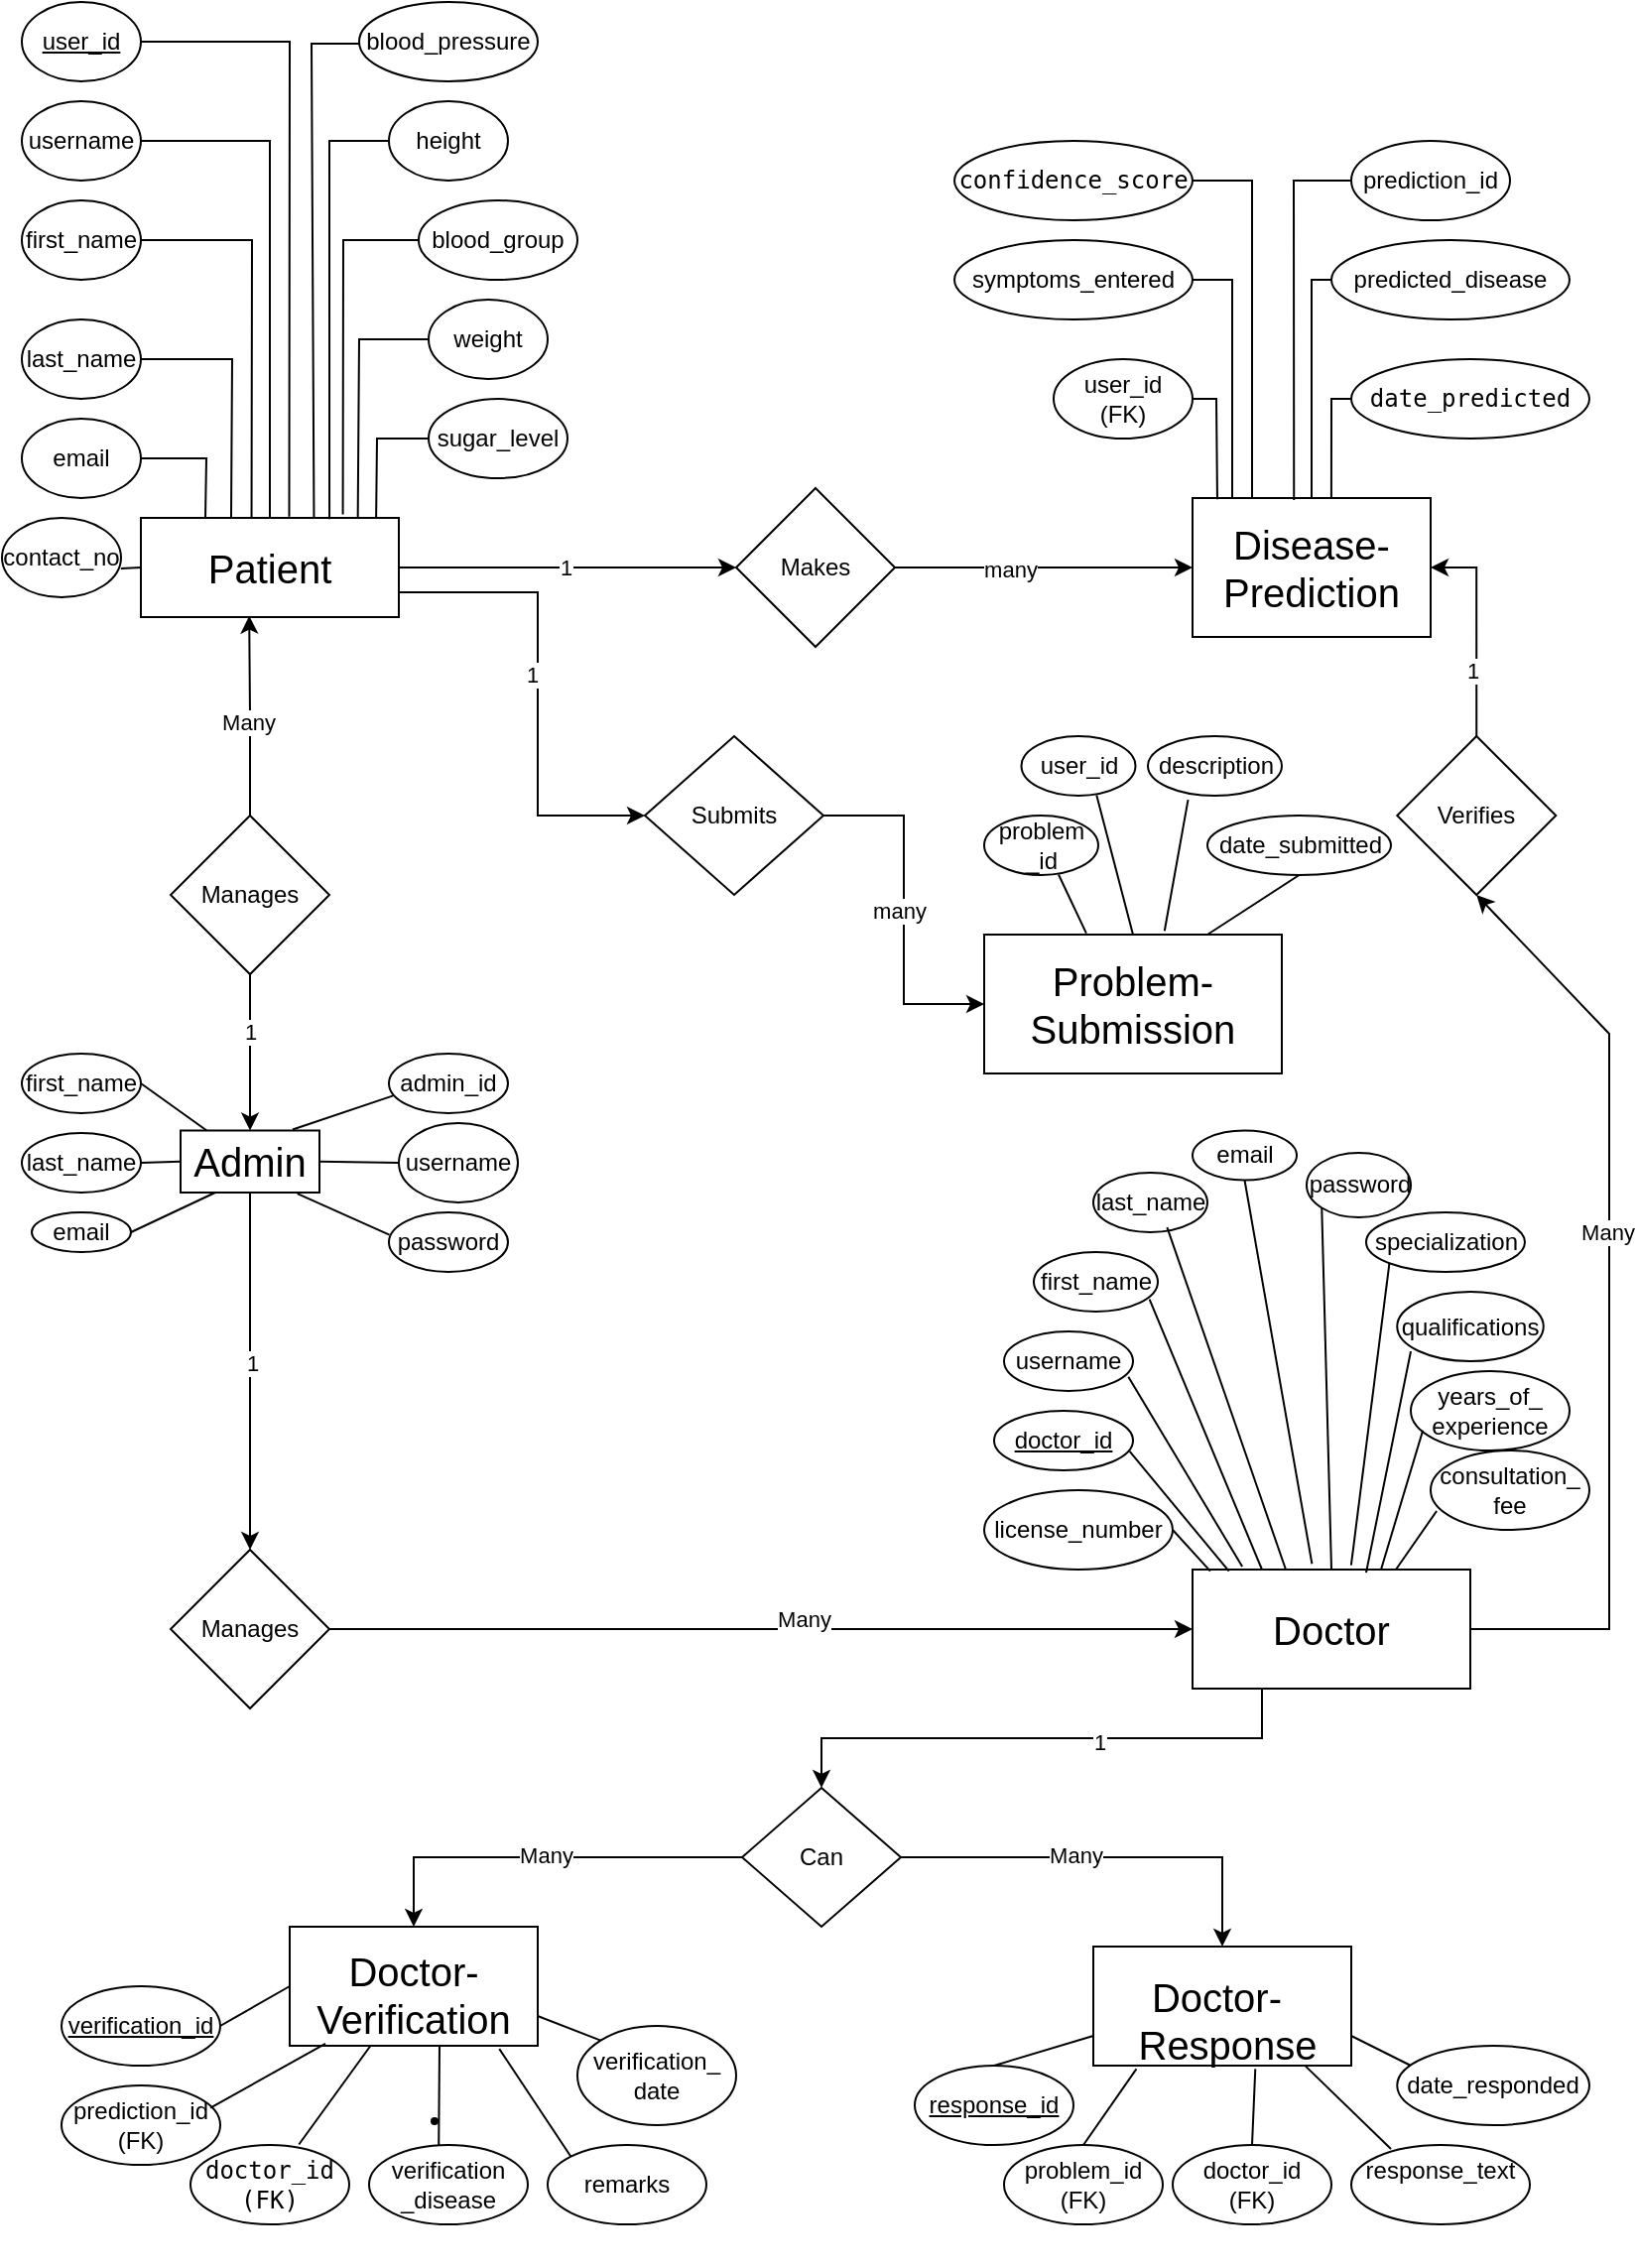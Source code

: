 <mxfile version="27.1.6">
  <diagram name="Page-1" id="KnFEch-_96RbZML_lRZi">
    <mxGraphModel dx="153" dy="166" grid="1" gridSize="10" guides="1" tooltips="1" connect="1" arrows="1" fold="1" page="1" pageScale="1" pageWidth="827" pageHeight="1169" math="0" shadow="0">
      <root>
        <mxCell id="0" />
        <mxCell id="1" parent="0" />
        <mxCell id="1CSNp4d1L6vSpC6WG4sQ-9" value="&lt;font style=&quot;font-size: 20px;&quot;&gt;Doctor&lt;/font&gt;" style="rounded=0;whiteSpace=wrap;html=1;" vertex="1" parent="1">
          <mxGeometry x="600" y="810" width="140" height="60" as="geometry" />
        </mxCell>
        <mxCell id="1CSNp4d1L6vSpC6WG4sQ-18" value="&lt;font style=&quot;font-size: 20px;&quot;&gt;Disease-Prediction&lt;br&gt;&lt;/font&gt;" style="rounded=0;whiteSpace=wrap;html=1;" vertex="1" parent="1">
          <mxGeometry x="600" y="270" width="120" height="70" as="geometry" />
        </mxCell>
        <mxCell id="1CSNp4d1L6vSpC6WG4sQ-23" value="&lt;font style=&quot;font-size: 20px;&quot;&gt;&lt;br&gt;Doctor-&lt;/font&gt;&lt;div&gt;&lt;font style=&quot;font-size: 20px;&quot;&gt;Verification&lt;br&gt;&lt;/font&gt;&lt;br&gt;&lt;/div&gt;" style="rounded=0;whiteSpace=wrap;html=1;" vertex="1" parent="1">
          <mxGeometry x="145" y="990" width="125" height="60" as="geometry" />
        </mxCell>
        <mxCell id="1CSNp4d1L6vSpC6WG4sQ-182" style="edgeStyle=orthogonalEdgeStyle;rounded=0;orthogonalLoop=1;jettySize=auto;html=1;entryX=0.5;entryY=0;entryDx=0;entryDy=0;" edge="1" parent="1" source="1CSNp4d1L6vSpC6WG4sQ-24" target="1CSNp4d1L6vSpC6WG4sQ-89">
          <mxGeometry relative="1" as="geometry" />
        </mxCell>
        <mxCell id="1CSNp4d1L6vSpC6WG4sQ-184" value="1" style="edgeLabel;html=1;align=center;verticalAlign=middle;resizable=0;points=[];" vertex="1" connectable="0" parent="1CSNp4d1L6vSpC6WG4sQ-182">
          <mxGeometry x="-0.051" y="1" relative="1" as="geometry">
            <mxPoint as="offset" />
          </mxGeometry>
        </mxCell>
        <mxCell id="1CSNp4d1L6vSpC6WG4sQ-24" value="&lt;font style=&quot;font-size: 20px;&quot;&gt;Admin&lt;/font&gt;" style="rounded=0;whiteSpace=wrap;html=1;" vertex="1" parent="1">
          <mxGeometry x="90" y="588.75" width="70" height="31.25" as="geometry" />
        </mxCell>
        <mxCell id="1CSNp4d1L6vSpC6WG4sQ-25" value="&lt;span data-end=&quot;1218&quot; data-start=&quot;1197&quot;&gt;&lt;font style=&quot;font-size: 20px;&quot;&gt;Problem-Submission&lt;/font&gt;&lt;/span&gt;" style="rounded=0;whiteSpace=wrap;html=1;" vertex="1" parent="1">
          <mxGeometry x="495" y="490" width="150" height="70" as="geometry" />
        </mxCell>
        <mxCell id="1CSNp4d1L6vSpC6WG4sQ-26" value="&lt;br&gt;&lt;font style=&quot;font-size: 20px;&quot;&gt;Doctor-&amp;nbsp; &amp;nbsp;Response&lt;br&gt;&lt;/font&gt;" style="rounded=0;whiteSpace=wrap;html=1;" vertex="1" parent="1">
          <mxGeometry x="550" y="1000" width="130" height="60" as="geometry" />
        </mxCell>
        <mxCell id="1CSNp4d1L6vSpC6WG4sQ-67" style="edgeStyle=orthogonalEdgeStyle;rounded=0;orthogonalLoop=1;jettySize=auto;html=1;exitX=1;exitY=0.75;exitDx=0;exitDy=0;entryX=0;entryY=0.5;entryDx=0;entryDy=0;" edge="1" parent="1" source="1CSNp4d1L6vSpC6WG4sQ-27" target="1CSNp4d1L6vSpC6WG4sQ-65">
          <mxGeometry relative="1" as="geometry">
            <Array as="points">
              <mxPoint x="270" y="318" />
              <mxPoint x="270" y="430" />
            </Array>
          </mxGeometry>
        </mxCell>
        <mxCell id="1CSNp4d1L6vSpC6WG4sQ-68" value="1" style="edgeLabel;html=1;align=center;verticalAlign=middle;resizable=0;points=[];" vertex="1" connectable="0" parent="1CSNp4d1L6vSpC6WG4sQ-67">
          <mxGeometry x="-0.048" y="-3" relative="1" as="geometry">
            <mxPoint y="-1" as="offset" />
          </mxGeometry>
        </mxCell>
        <mxCell id="1CSNp4d1L6vSpC6WG4sQ-27" value="&lt;font style=&quot;font-size: 20px;&quot;&gt;Patient&lt;/font&gt;" style="rounded=0;whiteSpace=wrap;html=1;" vertex="1" parent="1">
          <mxGeometry x="70" y="280" width="130" height="50" as="geometry" />
        </mxCell>
        <mxCell id="1CSNp4d1L6vSpC6WG4sQ-28" value="&lt;u&gt;user_id&lt;/u&gt;" style="ellipse;whiteSpace=wrap;html=1;" vertex="1" parent="1">
          <mxGeometry x="10" y="20" width="60" height="40" as="geometry" />
        </mxCell>
        <mxCell id="1CSNp4d1L6vSpC6WG4sQ-29" value="username" style="ellipse;whiteSpace=wrap;html=1;" vertex="1" parent="1">
          <mxGeometry x="10" y="70" width="60" height="40" as="geometry" />
        </mxCell>
        <mxCell id="1CSNp4d1L6vSpC6WG4sQ-31" value="first_name" style="ellipse;whiteSpace=wrap;html=1;" vertex="1" parent="1">
          <mxGeometry x="10" y="120" width="60" height="40" as="geometry" />
        </mxCell>
        <mxCell id="1CSNp4d1L6vSpC6WG4sQ-32" value="last_name" style="ellipse;whiteSpace=wrap;html=1;" vertex="1" parent="1">
          <mxGeometry x="10" y="180" width="60" height="40" as="geometry" />
        </mxCell>
        <mxCell id="1CSNp4d1L6vSpC6WG4sQ-33" value="email" style="ellipse;whiteSpace=wrap;html=1;" vertex="1" parent="1">
          <mxGeometry x="10" y="230" width="60" height="40" as="geometry" />
        </mxCell>
        <mxCell id="1CSNp4d1L6vSpC6WG4sQ-34" value="weight" style="ellipse;whiteSpace=wrap;html=1;" vertex="1" parent="1">
          <mxGeometry x="215" y="170" width="60" height="40" as="geometry" />
        </mxCell>
        <mxCell id="1CSNp4d1L6vSpC6WG4sQ-35" value="contact_no" style="ellipse;whiteSpace=wrap;html=1;" vertex="1" parent="1">
          <mxGeometry y="280" width="60" height="40" as="geometry" />
        </mxCell>
        <mxCell id="1CSNp4d1L6vSpC6WG4sQ-36" value="height" style="ellipse;whiteSpace=wrap;html=1;" vertex="1" parent="1">
          <mxGeometry x="195" y="70" width="60" height="40" as="geometry" />
        </mxCell>
        <mxCell id="1CSNp4d1L6vSpC6WG4sQ-37" value="blood_group" style="ellipse;whiteSpace=wrap;html=1;" vertex="1" parent="1">
          <mxGeometry x="210" y="120" width="80" height="40" as="geometry" />
        </mxCell>
        <mxCell id="1CSNp4d1L6vSpC6WG4sQ-38" value="blood_pressure" style="ellipse;whiteSpace=wrap;html=1;" vertex="1" parent="1">
          <mxGeometry x="180" y="20" width="90" height="40" as="geometry" />
        </mxCell>
        <mxCell id="1CSNp4d1L6vSpC6WG4sQ-39" value="sugar_level" style="ellipse;whiteSpace=wrap;html=1;" vertex="1" parent="1">
          <mxGeometry x="215" y="220" width="70" height="40" as="geometry" />
        </mxCell>
        <mxCell id="1CSNp4d1L6vSpC6WG4sQ-42" value="" style="endArrow=none;html=1;rounded=0;entryX=0.25;entryY=0;entryDx=0;entryDy=0;exitX=1;exitY=0.5;exitDx=0;exitDy=0;" edge="1" parent="1" source="1CSNp4d1L6vSpC6WG4sQ-33" target="1CSNp4d1L6vSpC6WG4sQ-27">
          <mxGeometry width="50" height="50" relative="1" as="geometry">
            <mxPoint x="170" y="250" as="sourcePoint" />
            <mxPoint x="120" y="200" as="targetPoint" />
            <Array as="points">
              <mxPoint x="103" y="250" />
            </Array>
          </mxGeometry>
        </mxCell>
        <mxCell id="1CSNp4d1L6vSpC6WG4sQ-43" value="" style="endArrow=none;html=1;rounded=0;entryX=0.35;entryY=-0.003;entryDx=0;entryDy=0;entryPerimeter=0;exitX=1;exitY=0.5;exitDx=0;exitDy=0;" edge="1" parent="1" source="1CSNp4d1L6vSpC6WG4sQ-32" target="1CSNp4d1L6vSpC6WG4sQ-27">
          <mxGeometry width="50" height="50" relative="1" as="geometry">
            <mxPoint x="70" y="200" as="sourcePoint" />
            <mxPoint x="120" y="150" as="targetPoint" />
            <Array as="points">
              <mxPoint x="116" y="200" />
            </Array>
          </mxGeometry>
        </mxCell>
        <mxCell id="1CSNp4d1L6vSpC6WG4sQ-45" value="" style="endArrow=none;html=1;rounded=0;entryX=0.429;entryY=0.008;entryDx=0;entryDy=0;entryPerimeter=0;" edge="1" parent="1" target="1CSNp4d1L6vSpC6WG4sQ-27">
          <mxGeometry width="50" height="50" relative="1" as="geometry">
            <mxPoint x="70" y="140" as="sourcePoint" />
            <mxPoint x="126" y="280" as="targetPoint" />
            <Array as="points">
              <mxPoint x="126" y="140" />
            </Array>
          </mxGeometry>
        </mxCell>
        <mxCell id="1CSNp4d1L6vSpC6WG4sQ-46" value="" style="endArrow=none;html=1;rounded=0;entryX=0.5;entryY=0;entryDx=0;entryDy=0;" edge="1" parent="1" target="1CSNp4d1L6vSpC6WG4sQ-27">
          <mxGeometry width="50" height="50" relative="1" as="geometry">
            <mxPoint x="70" y="90" as="sourcePoint" />
            <mxPoint x="120" y="40" as="targetPoint" />
            <Array as="points">
              <mxPoint x="135" y="90" />
            </Array>
          </mxGeometry>
        </mxCell>
        <mxCell id="1CSNp4d1L6vSpC6WG4sQ-47" value="" style="endArrow=none;html=1;rounded=0;entryX=0.575;entryY=-0.013;entryDx=0;entryDy=0;entryPerimeter=0;exitX=1;exitY=0.5;exitDx=0;exitDy=0;" edge="1" parent="1" source="1CSNp4d1L6vSpC6WG4sQ-28" target="1CSNp4d1L6vSpC6WG4sQ-27">
          <mxGeometry width="50" height="50" relative="1" as="geometry">
            <mxPoint x="70" y="50" as="sourcePoint" />
            <mxPoint x="120" as="targetPoint" />
            <Array as="points">
              <mxPoint x="145" y="40" />
            </Array>
          </mxGeometry>
        </mxCell>
        <mxCell id="1CSNp4d1L6vSpC6WG4sQ-49" value="" style="endArrow=none;html=1;rounded=0;entryX=0;entryY=0.5;entryDx=0;entryDy=0;exitX=0.912;exitY=0.007;exitDx=0;exitDy=0;exitPerimeter=0;" edge="1" parent="1" source="1CSNp4d1L6vSpC6WG4sQ-27" target="1CSNp4d1L6vSpC6WG4sQ-39">
          <mxGeometry width="50" height="50" relative="1" as="geometry">
            <mxPoint x="190" y="270" as="sourcePoint" />
            <mxPoint x="210" y="230" as="targetPoint" />
            <Array as="points">
              <mxPoint x="189" y="240" />
            </Array>
          </mxGeometry>
        </mxCell>
        <mxCell id="1CSNp4d1L6vSpC6WG4sQ-50" value="" style="endArrow=none;html=1;rounded=0;entryX=0;entryY=0.5;entryDx=0;entryDy=0;exitX=0.841;exitY=0.003;exitDx=0;exitDy=0;exitPerimeter=0;" edge="1" parent="1" source="1CSNp4d1L6vSpC6WG4sQ-27" target="1CSNp4d1L6vSpC6WG4sQ-34">
          <mxGeometry width="50" height="50" relative="1" as="geometry">
            <mxPoint x="180" y="280" as="sourcePoint" />
            <mxPoint x="215" y="230" as="targetPoint" />
            <Array as="points">
              <mxPoint x="180" y="190" />
            </Array>
          </mxGeometry>
        </mxCell>
        <mxCell id="1CSNp4d1L6vSpC6WG4sQ-52" value="" style="endArrow=none;html=1;rounded=0;entryX=0;entryY=0.5;entryDx=0;entryDy=0;exitX=0.783;exitY=-0.035;exitDx=0;exitDy=0;exitPerimeter=0;" edge="1" parent="1" source="1CSNp4d1L6vSpC6WG4sQ-27" target="1CSNp4d1L6vSpC6WG4sQ-37">
          <mxGeometry width="50" height="50" relative="1" as="geometry">
            <mxPoint x="168" y="280" as="sourcePoint" />
            <mxPoint x="215" y="230" as="targetPoint" />
            <Array as="points">
              <mxPoint x="172" y="140" />
            </Array>
          </mxGeometry>
        </mxCell>
        <mxCell id="1CSNp4d1L6vSpC6WG4sQ-53" value="" style="endArrow=none;html=1;rounded=0;exitX=0.671;exitY=-0.003;exitDx=0;exitDy=0;exitPerimeter=0;" edge="1" parent="1" source="1CSNp4d1L6vSpC6WG4sQ-27">
          <mxGeometry width="50" height="50" relative="1" as="geometry">
            <mxPoint x="153.88" y="277.45" as="sourcePoint" />
            <mxPoint x="180" y="41" as="targetPoint" />
            <Array as="points">
              <mxPoint x="156" y="41" />
            </Array>
          </mxGeometry>
        </mxCell>
        <mxCell id="1CSNp4d1L6vSpC6WG4sQ-54" value="" style="endArrow=none;html=1;rounded=0;exitX=0.731;exitY=0.013;exitDx=0;exitDy=0;exitPerimeter=0;entryX=0;entryY=0.5;entryDx=0;entryDy=0;" edge="1" parent="1" source="1CSNp4d1L6vSpC6WG4sQ-27" target="1CSNp4d1L6vSpC6WG4sQ-36">
          <mxGeometry width="50" height="50" relative="1" as="geometry">
            <mxPoint x="160" y="280" as="sourcePoint" />
            <mxPoint x="190" y="90" as="targetPoint" />
            <Array as="points">
              <mxPoint x="165" y="90" />
            </Array>
          </mxGeometry>
        </mxCell>
        <mxCell id="1CSNp4d1L6vSpC6WG4sQ-56" value="" style="endArrow=none;html=1;rounded=0;entryX=0.999;entryY=0.638;entryDx=0;entryDy=0;entryPerimeter=0;exitX=0;exitY=0.5;exitDx=0;exitDy=0;" edge="1" parent="1" source="1CSNp4d1L6vSpC6WG4sQ-27" target="1CSNp4d1L6vSpC6WG4sQ-35">
          <mxGeometry width="50" height="50" relative="1" as="geometry">
            <mxPoint x="-0.711" y="355" as="sourcePoint" />
            <mxPoint x="-0.711" y="305" as="targetPoint" />
          </mxGeometry>
        </mxCell>
        <mxCell id="1CSNp4d1L6vSpC6WG4sQ-60" style="edgeStyle=orthogonalEdgeStyle;rounded=0;orthogonalLoop=1;jettySize=auto;html=1;entryX=0;entryY=0.5;entryDx=0;entryDy=0;" edge="1" parent="1" source="1CSNp4d1L6vSpC6WG4sQ-59" target="1CSNp4d1L6vSpC6WG4sQ-18">
          <mxGeometry relative="1" as="geometry" />
        </mxCell>
        <mxCell id="1CSNp4d1L6vSpC6WG4sQ-64" value="many" style="edgeLabel;html=1;align=center;verticalAlign=middle;resizable=0;points=[];" vertex="1" connectable="0" parent="1CSNp4d1L6vSpC6WG4sQ-60">
          <mxGeometry x="-0.231" y="-1" relative="1" as="geometry">
            <mxPoint as="offset" />
          </mxGeometry>
        </mxCell>
        <mxCell id="1CSNp4d1L6vSpC6WG4sQ-59" value="Makes" style="rhombus;whiteSpace=wrap;html=1;" vertex="1" parent="1">
          <mxGeometry x="370" y="265" width="80" height="80" as="geometry" />
        </mxCell>
        <mxCell id="1CSNp4d1L6vSpC6WG4sQ-62" value="" style="endArrow=classic;html=1;rounded=0;exitX=1;exitY=0.5;exitDx=0;exitDy=0;" edge="1" parent="1" source="1CSNp4d1L6vSpC6WG4sQ-27" target="1CSNp4d1L6vSpC6WG4sQ-59">
          <mxGeometry width="50" height="50" relative="1" as="geometry">
            <mxPoint x="380" y="420" as="sourcePoint" />
            <mxPoint x="430" y="370" as="targetPoint" />
          </mxGeometry>
        </mxCell>
        <mxCell id="1CSNp4d1L6vSpC6WG4sQ-63" value="1" style="edgeLabel;html=1;align=center;verticalAlign=middle;resizable=0;points=[];" vertex="1" connectable="0" parent="1CSNp4d1L6vSpC6WG4sQ-62">
          <mxGeometry x="-0.016" relative="1" as="geometry">
            <mxPoint as="offset" />
          </mxGeometry>
        </mxCell>
        <mxCell id="1CSNp4d1L6vSpC6WG4sQ-66" style="edgeStyle=orthogonalEdgeStyle;rounded=0;orthogonalLoop=1;jettySize=auto;html=1;exitX=1;exitY=0.5;exitDx=0;exitDy=0;entryX=0;entryY=0.5;entryDx=0;entryDy=0;" edge="1" parent="1" source="1CSNp4d1L6vSpC6WG4sQ-65" target="1CSNp4d1L6vSpC6WG4sQ-25">
          <mxGeometry relative="1" as="geometry" />
        </mxCell>
        <mxCell id="1CSNp4d1L6vSpC6WG4sQ-69" value="many" style="edgeLabel;html=1;align=center;verticalAlign=middle;resizable=0;points=[];" vertex="1" connectable="0" parent="1CSNp4d1L6vSpC6WG4sQ-66">
          <mxGeometry x="0.0" y="-3" relative="1" as="geometry">
            <mxPoint as="offset" />
          </mxGeometry>
        </mxCell>
        <mxCell id="1CSNp4d1L6vSpC6WG4sQ-65" value="Submits" style="rhombus;whiteSpace=wrap;html=1;" vertex="1" parent="1">
          <mxGeometry x="324" y="390" width="90" height="80" as="geometry" />
        </mxCell>
        <mxCell id="1CSNp4d1L6vSpC6WG4sQ-70" value="prediction_id" style="ellipse;whiteSpace=wrap;html=1;" vertex="1" parent="1">
          <mxGeometry x="680" y="90" width="80" height="40" as="geometry" />
        </mxCell>
        <mxCell id="1CSNp4d1L6vSpC6WG4sQ-72" value="user_id&lt;div&gt;(FK)&lt;/div&gt;" style="ellipse;whiteSpace=wrap;html=1;" vertex="1" parent="1">
          <mxGeometry x="530" y="200" width="70" height="40" as="geometry" />
        </mxCell>
        <mxCell id="1CSNp4d1L6vSpC6WG4sQ-73" value="symptoms_entered" style="ellipse;whiteSpace=wrap;html=1;" vertex="1" parent="1">
          <mxGeometry x="480" y="140" width="120" height="40" as="geometry" />
        </mxCell>
        <mxCell id="1CSNp4d1L6vSpC6WG4sQ-76" value="predicted_disease" style="ellipse;whiteSpace=wrap;html=1;" vertex="1" parent="1">
          <mxGeometry x="670" y="140" width="120" height="40" as="geometry" />
        </mxCell>
        <mxCell id="1CSNp4d1L6vSpC6WG4sQ-77" value="&lt;code data-end=&quot;1129&quot; data-start=&quot;1111&quot;&gt;confidence_score&lt;/code&gt;" style="ellipse;whiteSpace=wrap;html=1;" vertex="1" parent="1">
          <mxGeometry x="480" y="90" width="120" height="40" as="geometry" />
        </mxCell>
        <mxCell id="1CSNp4d1L6vSpC6WG4sQ-79" value="&lt;code data-end=&quot;1129&quot; data-start=&quot;1111&quot;&gt;date_predicted&lt;/code&gt;" style="ellipse;whiteSpace=wrap;html=1;" vertex="1" parent="1">
          <mxGeometry x="680" y="200" width="120" height="40" as="geometry" />
        </mxCell>
        <mxCell id="1CSNp4d1L6vSpC6WG4sQ-81" value="" style="endArrow=none;html=1;rounded=0;entryX=0.104;entryY=0.009;entryDx=0;entryDy=0;entryPerimeter=0;exitX=1;exitY=0.5;exitDx=0;exitDy=0;" edge="1" parent="1" source="1CSNp4d1L6vSpC6WG4sQ-72" target="1CSNp4d1L6vSpC6WG4sQ-18">
          <mxGeometry width="50" height="50" relative="1" as="geometry">
            <mxPoint x="590" y="230" as="sourcePoint" />
            <mxPoint x="640" y="180" as="targetPoint" />
            <Array as="points">
              <mxPoint x="612" y="220" />
            </Array>
          </mxGeometry>
        </mxCell>
        <mxCell id="1CSNp4d1L6vSpC6WG4sQ-82" value="" style="endArrow=none;html=1;rounded=0;exitX=1;exitY=0.5;exitDx=0;exitDy=0;" edge="1" parent="1" source="1CSNp4d1L6vSpC6WG4sQ-73">
          <mxGeometry width="50" height="50" relative="1" as="geometry">
            <mxPoint x="630" y="220" as="sourcePoint" />
            <mxPoint x="620" y="270" as="targetPoint" />
            <Array as="points">
              <mxPoint x="620" y="160" />
            </Array>
          </mxGeometry>
        </mxCell>
        <mxCell id="1CSNp4d1L6vSpC6WG4sQ-83" value="" style="endArrow=none;html=1;rounded=0;exitX=1;exitY=0.5;exitDx=0;exitDy=0;entryX=0.25;entryY=0;entryDx=0;entryDy=0;" edge="1" parent="1" source="1CSNp4d1L6vSpC6WG4sQ-77" target="1CSNp4d1L6vSpC6WG4sQ-18">
          <mxGeometry width="50" height="50" relative="1" as="geometry">
            <mxPoint x="600" y="160" as="sourcePoint" />
            <mxPoint x="650" y="110" as="targetPoint" />
            <Array as="points">
              <mxPoint x="630" y="110" />
            </Array>
          </mxGeometry>
        </mxCell>
        <mxCell id="1CSNp4d1L6vSpC6WG4sQ-84" value="" style="endArrow=none;html=1;rounded=0;entryX=0;entryY=0.5;entryDx=0;entryDy=0;exitX=0.426;exitY=0.014;exitDx=0;exitDy=0;exitPerimeter=0;" edge="1" parent="1" source="1CSNp4d1L6vSpC6WG4sQ-18" target="1CSNp4d1L6vSpC6WG4sQ-70">
          <mxGeometry width="50" height="50" relative="1" as="geometry">
            <mxPoint x="630" y="170" as="sourcePoint" />
            <mxPoint x="680" y="120" as="targetPoint" />
            <Array as="points">
              <mxPoint x="651" y="110" />
            </Array>
          </mxGeometry>
        </mxCell>
        <mxCell id="1CSNp4d1L6vSpC6WG4sQ-85" value="" style="endArrow=none;html=1;rounded=0;entryX=0;entryY=0.5;entryDx=0;entryDy=0;exitX=0.5;exitY=0;exitDx=0;exitDy=0;" edge="1" parent="1" source="1CSNp4d1L6vSpC6WG4sQ-18" target="1CSNp4d1L6vSpC6WG4sQ-76">
          <mxGeometry width="50" height="50" relative="1" as="geometry">
            <mxPoint x="630" y="220" as="sourcePoint" />
            <mxPoint x="680" y="170" as="targetPoint" />
            <Array as="points">
              <mxPoint x="660" y="160" />
            </Array>
          </mxGeometry>
        </mxCell>
        <mxCell id="1CSNp4d1L6vSpC6WG4sQ-87" value="" style="endArrow=none;html=1;rounded=0;entryX=0;entryY=0.5;entryDx=0;entryDy=0;exitX=0.583;exitY=0;exitDx=0;exitDy=0;exitPerimeter=0;" edge="1" parent="1" source="1CSNp4d1L6vSpC6WG4sQ-18" target="1CSNp4d1L6vSpC6WG4sQ-79">
          <mxGeometry width="50" height="50" relative="1" as="geometry">
            <mxPoint x="620" y="280" as="sourcePoint" />
            <mxPoint x="670" y="230" as="targetPoint" />
            <Array as="points">
              <mxPoint x="670" y="220" />
            </Array>
          </mxGeometry>
        </mxCell>
        <mxCell id="1CSNp4d1L6vSpC6WG4sQ-185" style="edgeStyle=orthogonalEdgeStyle;rounded=0;orthogonalLoop=1;jettySize=auto;html=1;" edge="1" parent="1" source="1CSNp4d1L6vSpC6WG4sQ-88" target="1CSNp4d1L6vSpC6WG4sQ-24">
          <mxGeometry relative="1" as="geometry" />
        </mxCell>
        <mxCell id="1CSNp4d1L6vSpC6WG4sQ-186" value="1" style="edgeLabel;html=1;align=center;verticalAlign=middle;resizable=0;points=[];" vertex="1" connectable="0" parent="1CSNp4d1L6vSpC6WG4sQ-185">
          <mxGeometry x="-0.267" relative="1" as="geometry">
            <mxPoint as="offset" />
          </mxGeometry>
        </mxCell>
        <mxCell id="1CSNp4d1L6vSpC6WG4sQ-88" value="Manages" style="rhombus;whiteSpace=wrap;html=1;" vertex="1" parent="1">
          <mxGeometry x="85" y="430" width="80" height="80" as="geometry" />
        </mxCell>
        <mxCell id="1CSNp4d1L6vSpC6WG4sQ-180" style="edgeStyle=orthogonalEdgeStyle;rounded=0;orthogonalLoop=1;jettySize=auto;html=1;entryX=0;entryY=0.5;entryDx=0;entryDy=0;" edge="1" parent="1" source="1CSNp4d1L6vSpC6WG4sQ-89" target="1CSNp4d1L6vSpC6WG4sQ-9">
          <mxGeometry relative="1" as="geometry" />
        </mxCell>
        <mxCell id="1CSNp4d1L6vSpC6WG4sQ-181" value="Many" style="edgeLabel;html=1;align=center;verticalAlign=middle;resizable=0;points=[];" vertex="1" connectable="0" parent="1CSNp4d1L6vSpC6WG4sQ-180">
          <mxGeometry x="0.097" y="5" relative="1" as="geometry">
            <mxPoint as="offset" />
          </mxGeometry>
        </mxCell>
        <mxCell id="1CSNp4d1L6vSpC6WG4sQ-89" value="Manages" style="rhombus;whiteSpace=wrap;html=1;" vertex="1" parent="1">
          <mxGeometry x="85" y="800" width="80" height="80" as="geometry" />
        </mxCell>
        <mxCell id="1CSNp4d1L6vSpC6WG4sQ-103" value="&lt;u&gt;doctor_id&lt;/u&gt;" style="ellipse;whiteSpace=wrap;html=1;" vertex="1" parent="1">
          <mxGeometry x="500" y="730" width="70" height="30" as="geometry" />
        </mxCell>
        <mxCell id="1CSNp4d1L6vSpC6WG4sQ-104" value="username" style="ellipse;whiteSpace=wrap;html=1;" vertex="1" parent="1">
          <mxGeometry x="505" y="690" width="65" height="30" as="geometry" />
        </mxCell>
        <mxCell id="1CSNp4d1L6vSpC6WG4sQ-105" value="first_name" style="ellipse;whiteSpace=wrap;html=1;" vertex="1" parent="1">
          <mxGeometry x="520" y="650" width="62.5" height="30" as="geometry" />
        </mxCell>
        <mxCell id="1CSNp4d1L6vSpC6WG4sQ-106" value="last_name" style="ellipse;whiteSpace=wrap;html=1;" vertex="1" parent="1">
          <mxGeometry x="550" y="610" width="57.5" height="30" as="geometry" />
        </mxCell>
        <mxCell id="1CSNp4d1L6vSpC6WG4sQ-107" value="email" style="ellipse;whiteSpace=wrap;html=1;" vertex="1" parent="1">
          <mxGeometry x="600" y="588.75" width="52.5" height="25" as="geometry" />
        </mxCell>
        <mxCell id="1CSNp4d1L6vSpC6WG4sQ-110" value="password" style="ellipse;whiteSpace=wrap;html=1;" vertex="1" parent="1">
          <mxGeometry x="657.5" y="600" width="52.5" height="32.5" as="geometry" />
        </mxCell>
        <mxCell id="1CSNp4d1L6vSpC6WG4sQ-111" value="specialization" style="ellipse;whiteSpace=wrap;html=1;" vertex="1" parent="1">
          <mxGeometry x="687.5" y="630" width="80" height="30" as="geometry" />
        </mxCell>
        <mxCell id="1CSNp4d1L6vSpC6WG4sQ-112" value="qualifications&lt;span style=&quot;color: rgba(0, 0, 0, 0); font-family: monospace; font-size: 0px; text-align: start; text-wrap-mode: nowrap;&quot;&gt;%3CmxGraphModel%3E%3Croot%3E%3CmxCell%20id%3D%220%22%2F%3E%3CmxCell%20id%3D%221%22%20parent%3D%220%22%2F%3E%3CmxCell%20id%3D%222%22%20value%3D%22specialization%22%20style%3D%22ellipse%3BwhiteSpace%3Dwrap%3Bhtml%3D1%3B%22%20vertex%3D%221%22%20parent%3D%221%22%3E%3CmxGeometry%20x%3D%22510%22%20y%3D%22800%22%20width%3D%2280%22%20height%3D%2240%22%20as%3D%22geometry%22%2F%3E%3C%2FmxCell%3E%3C%2Froot%3E%3C%2FmxGraphModel%3E&lt;/span&gt;" style="ellipse;whiteSpace=wrap;html=1;" vertex="1" parent="1">
          <mxGeometry x="703.13" y="670" width="73.75" height="35" as="geometry" />
        </mxCell>
        <mxCell id="1CSNp4d1L6vSpC6WG4sQ-113" value="years_of_&lt;div&gt;experience&lt;/div&gt;" style="ellipse;whiteSpace=wrap;html=1;" vertex="1" parent="1">
          <mxGeometry x="710" y="710" width="80" height="40" as="geometry" />
        </mxCell>
        <mxCell id="1CSNp4d1L6vSpC6WG4sQ-114" value="consultation_&lt;div&gt;fee&lt;/div&gt;" style="ellipse;whiteSpace=wrap;html=1;" vertex="1" parent="1">
          <mxGeometry x="720" y="750" width="80" height="40" as="geometry" />
        </mxCell>
        <mxCell id="1CSNp4d1L6vSpC6WG4sQ-115" value="license_number" style="ellipse;whiteSpace=wrap;html=1;" vertex="1" parent="1">
          <mxGeometry x="495" y="770" width="95" height="40" as="geometry" />
        </mxCell>
        <mxCell id="1CSNp4d1L6vSpC6WG4sQ-122" value="" style="endArrow=none;html=1;rounded=0;entryX=0.064;entryY=0.014;entryDx=0;entryDy=0;entryPerimeter=0;exitX=1;exitY=0.5;exitDx=0;exitDy=0;" edge="1" parent="1" source="1CSNp4d1L6vSpC6WG4sQ-115" target="1CSNp4d1L6vSpC6WG4sQ-9">
          <mxGeometry width="50" height="50" relative="1" as="geometry">
            <mxPoint x="590" y="790" as="sourcePoint" />
            <mxPoint x="640" y="740" as="targetPoint" />
          </mxGeometry>
        </mxCell>
        <mxCell id="1CSNp4d1L6vSpC6WG4sQ-123" value="" style="endArrow=none;html=1;rounded=0;exitX=0.976;exitY=0.683;exitDx=0;exitDy=0;exitPerimeter=0;entryX=0.131;entryY=0.014;entryDx=0;entryDy=0;entryPerimeter=0;" edge="1" parent="1" source="1CSNp4d1L6vSpC6WG4sQ-103" target="1CSNp4d1L6vSpC6WG4sQ-9">
          <mxGeometry width="50" height="50" relative="1" as="geometry">
            <mxPoint x="580" y="770" as="sourcePoint" />
            <mxPoint x="630" y="720" as="targetPoint" />
          </mxGeometry>
        </mxCell>
        <mxCell id="1CSNp4d1L6vSpC6WG4sQ-124" value="" style="endArrow=none;html=1;rounded=0;exitX=0.964;exitY=0.761;exitDx=0;exitDy=0;exitPerimeter=0;entryX=0.179;entryY=-0.025;entryDx=0;entryDy=0;entryPerimeter=0;" edge="1" parent="1" source="1CSNp4d1L6vSpC6WG4sQ-104" target="1CSNp4d1L6vSpC6WG4sQ-9">
          <mxGeometry width="50" height="50" relative="1" as="geometry">
            <mxPoint x="600" y="730" as="sourcePoint" />
            <mxPoint x="650" y="680" as="targetPoint" />
          </mxGeometry>
        </mxCell>
        <mxCell id="1CSNp4d1L6vSpC6WG4sQ-125" value="" style="endArrow=none;html=1;rounded=0;exitX=0.933;exitY=0.794;exitDx=0;exitDy=0;exitPerimeter=0;entryX=0.25;entryY=0;entryDx=0;entryDy=0;" edge="1" parent="1" source="1CSNp4d1L6vSpC6WG4sQ-105" target="1CSNp4d1L6vSpC6WG4sQ-9">
          <mxGeometry width="50" height="50" relative="1" as="geometry">
            <mxPoint x="570" y="700" as="sourcePoint" />
            <mxPoint x="620" y="650" as="targetPoint" />
          </mxGeometry>
        </mxCell>
        <mxCell id="1CSNp4d1L6vSpC6WG4sQ-126" value="" style="endArrow=none;html=1;rounded=0;entryX=0.647;entryY=0.92;entryDx=0;entryDy=0;entryPerimeter=0;" edge="1" parent="1" target="1CSNp4d1L6vSpC6WG4sQ-106">
          <mxGeometry width="50" height="50" relative="1" as="geometry">
            <mxPoint x="647" y="810" as="sourcePoint" />
            <mxPoint x="670" y="670" as="targetPoint" />
          </mxGeometry>
        </mxCell>
        <mxCell id="1CSNp4d1L6vSpC6WG4sQ-127" value="" style="endArrow=none;html=1;rounded=0;entryX=0.5;entryY=1;entryDx=0;entryDy=0;exitX=0.43;exitY=-0.048;exitDx=0;exitDy=0;exitPerimeter=0;" edge="1" parent="1" source="1CSNp4d1L6vSpC6WG4sQ-9" target="1CSNp4d1L6vSpC6WG4sQ-107">
          <mxGeometry width="50" height="50" relative="1" as="geometry">
            <mxPoint x="620" y="700" as="sourcePoint" />
            <mxPoint x="670" y="650" as="targetPoint" />
          </mxGeometry>
        </mxCell>
        <mxCell id="1CSNp4d1L6vSpC6WG4sQ-128" value="" style="endArrow=none;html=1;rounded=0;entryX=0;entryY=1;entryDx=0;entryDy=0;" edge="1" parent="1" target="1CSNp4d1L6vSpC6WG4sQ-110">
          <mxGeometry width="50" height="50" relative="1" as="geometry">
            <mxPoint x="670" y="810" as="sourcePoint" />
            <mxPoint x="713.513" y="681.883" as="targetPoint" />
          </mxGeometry>
        </mxCell>
        <mxCell id="1CSNp4d1L6vSpC6WG4sQ-129" value="" style="endArrow=none;html=1;rounded=0;entryX=0;entryY=1;entryDx=0;entryDy=0;exitX=0.571;exitY=-0.037;exitDx=0;exitDy=0;exitPerimeter=0;" edge="1" parent="1" source="1CSNp4d1L6vSpC6WG4sQ-9" target="1CSNp4d1L6vSpC6WG4sQ-111">
          <mxGeometry width="50" height="50" relative="1" as="geometry">
            <mxPoint x="660" y="720" as="sourcePoint" />
            <mxPoint x="710" y="670" as="targetPoint" />
          </mxGeometry>
        </mxCell>
        <mxCell id="1CSNp4d1L6vSpC6WG4sQ-130" value="" style="endArrow=none;html=1;rounded=0;exitX=0.625;exitY=0.026;exitDx=0;exitDy=0;exitPerimeter=0;" edge="1" parent="1" source="1CSNp4d1L6vSpC6WG4sQ-9">
          <mxGeometry width="50" height="50" relative="1" as="geometry">
            <mxPoint x="660" y="750" as="sourcePoint" />
            <mxPoint x="710" y="700" as="targetPoint" />
          </mxGeometry>
        </mxCell>
        <mxCell id="1CSNp4d1L6vSpC6WG4sQ-131" value="" style="endArrow=none;html=1;rounded=0;entryX=0.076;entryY=0.746;entryDx=0;entryDy=0;entryPerimeter=0;" edge="1" parent="1" target="1CSNp4d1L6vSpC6WG4sQ-113">
          <mxGeometry width="50" height="50" relative="1" as="geometry">
            <mxPoint x="695" y="810" as="sourcePoint" />
            <mxPoint x="745" y="760" as="targetPoint" />
          </mxGeometry>
        </mxCell>
        <mxCell id="1CSNp4d1L6vSpC6WG4sQ-132" value="" style="endArrow=none;html=1;rounded=0;entryX=0.038;entryY=0.762;entryDx=0;entryDy=0;entryPerimeter=0;" edge="1" parent="1" target="1CSNp4d1L6vSpC6WG4sQ-114">
          <mxGeometry width="50" height="50" relative="1" as="geometry">
            <mxPoint x="702.5" y="810" as="sourcePoint" />
            <mxPoint x="752.5" y="760" as="targetPoint" />
          </mxGeometry>
        </mxCell>
        <mxCell id="1CSNp4d1L6vSpC6WG4sQ-135" style="edgeStyle=orthogonalEdgeStyle;rounded=0;orthogonalLoop=1;jettySize=auto;html=1;exitX=0.5;exitY=0;exitDx=0;exitDy=0;entryX=1;entryY=0.5;entryDx=0;entryDy=0;" edge="1" parent="1" source="1CSNp4d1L6vSpC6WG4sQ-133" target="1CSNp4d1L6vSpC6WG4sQ-18">
          <mxGeometry relative="1" as="geometry" />
        </mxCell>
        <mxCell id="1CSNp4d1L6vSpC6WG4sQ-139" value="1" style="edgeLabel;html=1;align=center;verticalAlign=middle;resizable=0;points=[];" vertex="1" connectable="0" parent="1CSNp4d1L6vSpC6WG4sQ-135">
          <mxGeometry x="-0.4" y="2" relative="1" as="geometry">
            <mxPoint y="-1" as="offset" />
          </mxGeometry>
        </mxCell>
        <mxCell id="1CSNp4d1L6vSpC6WG4sQ-133" value="Verifies" style="rhombus;whiteSpace=wrap;html=1;" vertex="1" parent="1">
          <mxGeometry x="703.13" y="390" width="80" height="80" as="geometry" />
        </mxCell>
        <mxCell id="1CSNp4d1L6vSpC6WG4sQ-137" value="" style="endArrow=classic;html=1;rounded=0;exitX=1;exitY=0.5;exitDx=0;exitDy=0;entryX=0.5;entryY=1;entryDx=0;entryDy=0;" edge="1" parent="1" source="1CSNp4d1L6vSpC6WG4sQ-9" target="1CSNp4d1L6vSpC6WG4sQ-133">
          <mxGeometry width="50" height="50" relative="1" as="geometry">
            <mxPoint x="810" y="840" as="sourcePoint" />
            <mxPoint x="813.13" y="470.0" as="targetPoint" />
            <Array as="points">
              <mxPoint x="810" y="840" />
              <mxPoint x="810" y="540" />
            </Array>
          </mxGeometry>
        </mxCell>
        <mxCell id="1CSNp4d1L6vSpC6WG4sQ-138" value="Many" style="edgeLabel;html=1;align=center;verticalAlign=middle;resizable=0;points=[];" vertex="1" connectable="0" parent="1CSNp4d1L6vSpC6WG4sQ-137">
          <mxGeometry x="0.153" y="1" relative="1" as="geometry">
            <mxPoint y="-1" as="offset" />
          </mxGeometry>
        </mxCell>
        <mxCell id="1CSNp4d1L6vSpC6WG4sQ-140" value="problem&lt;div&gt;_id&lt;/div&gt;" style="ellipse;whiteSpace=wrap;html=1;" vertex="1" parent="1">
          <mxGeometry x="495" y="430" width="57.5" height="30" as="geometry" />
        </mxCell>
        <mxCell id="1CSNp4d1L6vSpC6WG4sQ-141" value="date_submitted" style="ellipse;whiteSpace=wrap;html=1;" vertex="1" parent="1">
          <mxGeometry x="607.5" y="430" width="92.5" height="30" as="geometry" />
        </mxCell>
        <mxCell id="1CSNp4d1L6vSpC6WG4sQ-142" value="description" style="ellipse;whiteSpace=wrap;html=1;" vertex="1" parent="1">
          <mxGeometry x="577.5" y="390" width="67.5" height="30" as="geometry" />
        </mxCell>
        <mxCell id="1CSNp4d1L6vSpC6WG4sQ-143" value="user_id" style="ellipse;whiteSpace=wrap;html=1;" vertex="1" parent="1">
          <mxGeometry x="513.75" y="390" width="57.5" height="30" as="geometry" />
        </mxCell>
        <mxCell id="1CSNp4d1L6vSpC6WG4sQ-146" value="" style="endArrow=none;html=1;rounded=0;entryX=0.652;entryY=0.991;entryDx=0;entryDy=0;entryPerimeter=0;exitX=0.343;exitY=-0.01;exitDx=0;exitDy=0;exitPerimeter=0;" edge="1" parent="1" source="1CSNp4d1L6vSpC6WG4sQ-25" target="1CSNp4d1L6vSpC6WG4sQ-140">
          <mxGeometry width="50" height="50" relative="1" as="geometry">
            <mxPoint x="580" y="510" as="sourcePoint" />
            <mxPoint x="630" y="460" as="targetPoint" />
          </mxGeometry>
        </mxCell>
        <mxCell id="1CSNp4d1L6vSpC6WG4sQ-147" value="" style="endArrow=none;html=1;rounded=0;entryX=0.659;entryY=0.991;entryDx=0;entryDy=0;entryPerimeter=0;exitX=0.5;exitY=0;exitDx=0;exitDy=0;" edge="1" parent="1" source="1CSNp4d1L6vSpC6WG4sQ-25" target="1CSNp4d1L6vSpC6WG4sQ-143">
          <mxGeometry width="50" height="50" relative="1" as="geometry">
            <mxPoint x="550" y="470" as="sourcePoint" />
            <mxPoint x="600" y="420" as="targetPoint" />
          </mxGeometry>
        </mxCell>
        <mxCell id="1CSNp4d1L6vSpC6WG4sQ-148" value="" style="endArrow=none;html=1;rounded=0;entryX=0.3;entryY=1.069;entryDx=0;entryDy=0;entryPerimeter=0;exitX=0.606;exitY=-0.027;exitDx=0;exitDy=0;exitPerimeter=0;" edge="1" parent="1" source="1CSNp4d1L6vSpC6WG4sQ-25" target="1CSNp4d1L6vSpC6WG4sQ-142">
          <mxGeometry width="50" height="50" relative="1" as="geometry">
            <mxPoint x="540" y="500" as="sourcePoint" />
            <mxPoint x="590" y="450" as="targetPoint" />
          </mxGeometry>
        </mxCell>
        <mxCell id="1CSNp4d1L6vSpC6WG4sQ-149" value="" style="endArrow=none;html=1;rounded=0;entryX=0.5;entryY=1;entryDx=0;entryDy=0;exitX=0.75;exitY=0;exitDx=0;exitDy=0;" edge="1" parent="1" source="1CSNp4d1L6vSpC6WG4sQ-25" target="1CSNp4d1L6vSpC6WG4sQ-141">
          <mxGeometry width="50" height="50" relative="1" as="geometry">
            <mxPoint x="640" y="520" as="sourcePoint" />
            <mxPoint x="690" y="470" as="targetPoint" />
          </mxGeometry>
        </mxCell>
        <mxCell id="1CSNp4d1L6vSpC6WG4sQ-150" value="prediction_id&lt;div&gt;(FK)&lt;/div&gt;" style="ellipse;whiteSpace=wrap;html=1;" vertex="1" parent="1">
          <mxGeometry x="30" y="1070" width="80" height="40" as="geometry" />
        </mxCell>
        <mxCell id="1CSNp4d1L6vSpC6WG4sQ-151" value="&lt;code data-end=&quot;1652&quot; data-start=&quot;1641&quot;&gt;doctor_id&lt;/code&gt;&lt;div&gt;&lt;code data-end=&quot;1652&quot; data-start=&quot;1641&quot;&gt;(FK)&lt;/code&gt;&lt;/div&gt;" style="ellipse;whiteSpace=wrap;html=1;" vertex="1" parent="1">
          <mxGeometry x="95" y="1100" width="80" height="40" as="geometry" />
        </mxCell>
        <mxCell id="1CSNp4d1L6vSpC6WG4sQ-152" value="remarks" style="ellipse;whiteSpace=wrap;html=1;" vertex="1" parent="1">
          <mxGeometry x="275" y="1100" width="80" height="40" as="geometry" />
        </mxCell>
        <mxCell id="1CSNp4d1L6vSpC6WG4sQ-153" value="&lt;li data-end=&quot;1693&quot; data-start=&quot;1671&quot;&gt;&lt;p data-end=&quot;1693&quot; data-start=&quot;1673&quot;&gt;verification&lt;br&gt;_disease&lt;br&gt;&lt;br&gt;&lt;/p&gt;&lt;/li&gt;" style="ellipse;whiteSpace=wrap;html=1;" vertex="1" parent="1">
          <mxGeometry x="185" y="1100" width="80" height="40" as="geometry" />
        </mxCell>
        <mxCell id="1CSNp4d1L6vSpC6WG4sQ-154" value="verification_&lt;br&gt;date" style="ellipse;whiteSpace=wrap;html=1;" vertex="1" parent="1">
          <mxGeometry x="290" y="1040" width="80" height="50" as="geometry" />
        </mxCell>
        <mxCell id="1CSNp4d1L6vSpC6WG4sQ-155" value="&lt;u&gt;verification_id&lt;/u&gt;" style="ellipse;whiteSpace=wrap;html=1;" vertex="1" parent="1">
          <mxGeometry x="30" y="1020" width="80" height="40" as="geometry" />
        </mxCell>
        <mxCell id="1CSNp4d1L6vSpC6WG4sQ-156" value="" style="endArrow=none;html=1;rounded=0;entryX=0;entryY=0.5;entryDx=0;entryDy=0;exitX=1;exitY=0.5;exitDx=0;exitDy=0;" edge="1" parent="1" source="1CSNp4d1L6vSpC6WG4sQ-155" target="1CSNp4d1L6vSpC6WG4sQ-23">
          <mxGeometry width="50" height="50" relative="1" as="geometry">
            <mxPoint x="60" y="1020" as="sourcePoint" />
            <mxPoint x="110" y="970" as="targetPoint" />
          </mxGeometry>
        </mxCell>
        <mxCell id="1CSNp4d1L6vSpC6WG4sQ-157" value="" style="endArrow=none;html=1;rounded=0;exitX=0.938;exitY=0.282;exitDx=0;exitDy=0;exitPerimeter=0;entryX=0.144;entryY=0.983;entryDx=0;entryDy=0;entryPerimeter=0;" edge="1" parent="1" source="1CSNp4d1L6vSpC6WG4sQ-150" target="1CSNp4d1L6vSpC6WG4sQ-23">
          <mxGeometry width="50" height="50" relative="1" as="geometry">
            <mxPoint x="150" y="1060" as="sourcePoint" />
            <mxPoint x="200" y="1010" as="targetPoint" />
            <Array as="points" />
          </mxGeometry>
        </mxCell>
        <mxCell id="1CSNp4d1L6vSpC6WG4sQ-158" value="" style="endArrow=none;html=1;rounded=0;exitX=0.683;exitY=-0.006;exitDx=0;exitDy=0;exitPerimeter=0;" edge="1" parent="1" source="1CSNp4d1L6vSpC6WG4sQ-151" target="1CSNp4d1L6vSpC6WG4sQ-23">
          <mxGeometry width="50" height="50" relative="1" as="geometry">
            <mxPoint x="150" y="1100" as="sourcePoint" />
            <mxPoint x="200" y="1050" as="targetPoint" />
          </mxGeometry>
        </mxCell>
        <mxCell id="1CSNp4d1L6vSpC6WG4sQ-159" value="" style="endArrow=none;html=1;rounded=0;exitX=0.439;exitY=0.007;exitDx=0;exitDy=0;exitPerimeter=0;entryX=0.604;entryY=0.995;entryDx=0;entryDy=0;entryPerimeter=0;" edge="1" parent="1" source="1CSNp4d1L6vSpC6WG4sQ-153" target="1CSNp4d1L6vSpC6WG4sQ-23">
          <mxGeometry width="50" height="50" relative="1" as="geometry">
            <mxPoint x="200" y="1100" as="sourcePoint" />
            <mxPoint x="250" y="1050" as="targetPoint" />
          </mxGeometry>
        </mxCell>
        <mxCell id="1CSNp4d1L6vSpC6WG4sQ-161" value="" style="endArrow=none;html=1;rounded=0;entryX=0.845;entryY=1.026;entryDx=0;entryDy=0;entryPerimeter=0;exitX=0;exitY=0;exitDx=0;exitDy=0;" edge="1" parent="1" source="1CSNp4d1L6vSpC6WG4sQ-152" target="1CSNp4d1L6vSpC6WG4sQ-23">
          <mxGeometry width="50" height="50" relative="1" as="geometry">
            <mxPoint x="230" y="1100" as="sourcePoint" />
            <mxPoint x="280" y="1050" as="targetPoint" />
          </mxGeometry>
        </mxCell>
        <mxCell id="1CSNp4d1L6vSpC6WG4sQ-162" value="" style="endArrow=none;html=1;rounded=0;exitX=0;exitY=0;exitDx=0;exitDy=0;entryX=1;entryY=0.75;entryDx=0;entryDy=0;" edge="1" parent="1" source="1CSNp4d1L6vSpC6WG4sQ-154" target="1CSNp4d1L6vSpC6WG4sQ-23">
          <mxGeometry width="50" height="50" relative="1" as="geometry">
            <mxPoint x="280" y="1040" as="sourcePoint" />
            <mxPoint x="330" y="990" as="targetPoint" />
          </mxGeometry>
        </mxCell>
        <mxCell id="1CSNp4d1L6vSpC6WG4sQ-163" value="&lt;u&gt;response_id&lt;/u&gt;" style="ellipse;whiteSpace=wrap;html=1;" vertex="1" parent="1">
          <mxGeometry x="460" y="1060" width="80" height="40" as="geometry" />
        </mxCell>
        <mxCell id="1CSNp4d1L6vSpC6WG4sQ-164" value="problem_id&lt;br&gt;(FK)" style="ellipse;whiteSpace=wrap;html=1;" vertex="1" parent="1">
          <mxGeometry x="505" y="1100" width="80" height="40" as="geometry" />
        </mxCell>
        <mxCell id="1CSNp4d1L6vSpC6WG4sQ-165" value="doctor_id&lt;br&gt;(FK)" style="ellipse;whiteSpace=wrap;html=1;" vertex="1" parent="1">
          <mxGeometry x="590" y="1100" width="80" height="40" as="geometry" />
        </mxCell>
        <mxCell id="1CSNp4d1L6vSpC6WG4sQ-166" value="response_text&lt;div&gt;&lt;br/&gt;&lt;/div&gt;" style="ellipse;whiteSpace=wrap;html=1;" vertex="1" parent="1">
          <mxGeometry x="680" y="1100" width="90" height="40" as="geometry" />
        </mxCell>
        <mxCell id="1CSNp4d1L6vSpC6WG4sQ-167" value="date_responded" style="ellipse;whiteSpace=wrap;html=1;" vertex="1" parent="1">
          <mxGeometry x="703.13" y="1050" width="96.87" height="40" as="geometry" />
        </mxCell>
        <mxCell id="1CSNp4d1L6vSpC6WG4sQ-168" value="" style="endArrow=none;html=1;rounded=0;exitX=0.5;exitY=0;exitDx=0;exitDy=0;entryX=0;entryY=0.75;entryDx=0;entryDy=0;" edge="1" parent="1" source="1CSNp4d1L6vSpC6WG4sQ-163" target="1CSNp4d1L6vSpC6WG4sQ-26">
          <mxGeometry width="50" height="50" relative="1" as="geometry">
            <mxPoint x="450" y="990" as="sourcePoint" />
            <mxPoint x="500" y="940" as="targetPoint" />
          </mxGeometry>
        </mxCell>
        <mxCell id="1CSNp4d1L6vSpC6WG4sQ-169" value="" style="endArrow=none;html=1;rounded=0;exitX=0.5;exitY=0;exitDx=0;exitDy=0;entryX=0.167;entryY=1.028;entryDx=0;entryDy=0;entryPerimeter=0;" edge="1" parent="1" source="1CSNp4d1L6vSpC6WG4sQ-164" target="1CSNp4d1L6vSpC6WG4sQ-26">
          <mxGeometry width="50" height="50" relative="1" as="geometry">
            <mxPoint x="550" y="1090" as="sourcePoint" />
            <mxPoint x="600" y="1040" as="targetPoint" />
          </mxGeometry>
        </mxCell>
        <mxCell id="1CSNp4d1L6vSpC6WG4sQ-170" value="" style="endArrow=none;html=1;rounded=0;entryX=0.628;entryY=1.028;entryDx=0;entryDy=0;entryPerimeter=0;exitX=0.5;exitY=0;exitDx=0;exitDy=0;" edge="1" parent="1" source="1CSNp4d1L6vSpC6WG4sQ-165" target="1CSNp4d1L6vSpC6WG4sQ-26">
          <mxGeometry width="50" height="50" relative="1" as="geometry">
            <mxPoint x="600" y="1120" as="sourcePoint" />
            <mxPoint x="650" y="1070" as="targetPoint" />
          </mxGeometry>
        </mxCell>
        <mxCell id="1CSNp4d1L6vSpC6WG4sQ-171" value="" style="endArrow=none;html=1;rounded=0;exitX=1;exitY=0.75;exitDx=0;exitDy=0;" edge="1" parent="1" source="1CSNp4d1L6vSpC6WG4sQ-26">
          <mxGeometry width="50" height="50" relative="1" as="geometry">
            <mxPoint x="690" y="1060" as="sourcePoint" />
            <mxPoint x="710" y="1060" as="targetPoint" />
          </mxGeometry>
        </mxCell>
        <mxCell id="1CSNp4d1L6vSpC6WG4sQ-172" value="" style="endArrow=none;html=1;rounded=0;exitX=0.25;exitY=0;exitDx=0;exitDy=0;exitPerimeter=0;entryX=0.823;entryY=0.972;entryDx=0;entryDy=0;entryPerimeter=0;" edge="1" parent="1">
          <mxGeometry width="50" height="50" relative="1" as="geometry">
            <mxPoint x="700" y="1102" as="sourcePoint" />
            <mxPoint x="656.99" y="1060.32" as="targetPoint" />
          </mxGeometry>
        </mxCell>
        <mxCell id="1CSNp4d1L6vSpC6WG4sQ-175" style="edgeStyle=orthogonalEdgeStyle;rounded=0;orthogonalLoop=1;jettySize=auto;html=1;entryX=0.5;entryY=0;entryDx=0;entryDy=0;" edge="1" parent="1" source="1CSNp4d1L6vSpC6WG4sQ-173" target="1CSNp4d1L6vSpC6WG4sQ-23">
          <mxGeometry relative="1" as="geometry" />
        </mxCell>
        <mxCell id="1CSNp4d1L6vSpC6WG4sQ-178" value="Many" style="edgeLabel;html=1;align=center;verticalAlign=middle;resizable=0;points=[];" vertex="1" connectable="0" parent="1CSNp4d1L6vSpC6WG4sQ-175">
          <mxGeometry x="-0.012" y="-1" relative="1" as="geometry">
            <mxPoint as="offset" />
          </mxGeometry>
        </mxCell>
        <mxCell id="1CSNp4d1L6vSpC6WG4sQ-176" style="edgeStyle=orthogonalEdgeStyle;rounded=0;orthogonalLoop=1;jettySize=auto;html=1;entryX=0.5;entryY=0;entryDx=0;entryDy=0;" edge="1" parent="1" source="1CSNp4d1L6vSpC6WG4sQ-173" target="1CSNp4d1L6vSpC6WG4sQ-26">
          <mxGeometry relative="1" as="geometry" />
        </mxCell>
        <mxCell id="1CSNp4d1L6vSpC6WG4sQ-179" value="Many" style="edgeLabel;html=1;align=center;verticalAlign=middle;resizable=0;points=[];" vertex="1" connectable="0" parent="1CSNp4d1L6vSpC6WG4sQ-176">
          <mxGeometry x="-0.149" y="1" relative="1" as="geometry">
            <mxPoint as="offset" />
          </mxGeometry>
        </mxCell>
        <mxCell id="1CSNp4d1L6vSpC6WG4sQ-173" value="Can" style="rhombus;whiteSpace=wrap;html=1;" vertex="1" parent="1">
          <mxGeometry x="373" y="920" width="80" height="70" as="geometry" />
        </mxCell>
        <mxCell id="1CSNp4d1L6vSpC6WG4sQ-174" style="edgeStyle=orthogonalEdgeStyle;rounded=0;orthogonalLoop=1;jettySize=auto;html=1;exitX=0.25;exitY=1;exitDx=0;exitDy=0;entryX=0.5;entryY=0;entryDx=0;entryDy=0;" edge="1" parent="1" source="1CSNp4d1L6vSpC6WG4sQ-9" target="1CSNp4d1L6vSpC6WG4sQ-173">
          <mxGeometry relative="1" as="geometry" />
        </mxCell>
        <mxCell id="1CSNp4d1L6vSpC6WG4sQ-177" value="1" style="edgeLabel;html=1;align=center;verticalAlign=middle;resizable=0;points=[];" vertex="1" connectable="0" parent="1CSNp4d1L6vSpC6WG4sQ-174">
          <mxGeometry x="-0.21" y="2" relative="1" as="geometry">
            <mxPoint as="offset" />
          </mxGeometry>
        </mxCell>
        <mxCell id="1CSNp4d1L6vSpC6WG4sQ-187" style="edgeStyle=orthogonalEdgeStyle;rounded=0;orthogonalLoop=1;jettySize=auto;html=1;entryX=0.42;entryY=0.987;entryDx=0;entryDy=0;entryPerimeter=0;" edge="1" parent="1" source="1CSNp4d1L6vSpC6WG4sQ-88" target="1CSNp4d1L6vSpC6WG4sQ-27">
          <mxGeometry relative="1" as="geometry" />
        </mxCell>
        <mxCell id="1CSNp4d1L6vSpC6WG4sQ-188" value="Many" style="edgeLabel;html=1;align=center;verticalAlign=middle;resizable=0;points=[];" vertex="1" connectable="0" parent="1CSNp4d1L6vSpC6WG4sQ-187">
          <mxGeometry x="-0.063" y="1" relative="1" as="geometry">
            <mxPoint as="offset" />
          </mxGeometry>
        </mxCell>
        <mxCell id="1CSNp4d1L6vSpC6WG4sQ-189" value="admin_id" style="ellipse;whiteSpace=wrap;html=1;" vertex="1" parent="1">
          <mxGeometry x="195" y="550" width="60" height="30" as="geometry" />
        </mxCell>
        <mxCell id="1CSNp4d1L6vSpC6WG4sQ-190" value="username" style="ellipse;whiteSpace=wrap;html=1;" vertex="1" parent="1">
          <mxGeometry x="200" y="585" width="60" height="40" as="geometry" />
        </mxCell>
        <mxCell id="1CSNp4d1L6vSpC6WG4sQ-192" value="first_name" style="ellipse;whiteSpace=wrap;html=1;" vertex="1" parent="1">
          <mxGeometry x="10" y="550" width="60" height="30" as="geometry" />
        </mxCell>
        <mxCell id="1CSNp4d1L6vSpC6WG4sQ-193" value="last_name" style="ellipse;whiteSpace=wrap;html=1;" vertex="1" parent="1">
          <mxGeometry x="10" y="590" width="60" height="30" as="geometry" />
        </mxCell>
        <mxCell id="1CSNp4d1L6vSpC6WG4sQ-194" value="email" style="ellipse;whiteSpace=wrap;html=1;" vertex="1" parent="1">
          <mxGeometry x="15" y="630" width="50" height="20" as="geometry" />
        </mxCell>
        <mxCell id="1CSNp4d1L6vSpC6WG4sQ-195" value="password" style="ellipse;whiteSpace=wrap;html=1;" vertex="1" parent="1">
          <mxGeometry x="195" y="630" width="60" height="30" as="geometry" />
        </mxCell>
        <mxCell id="1CSNp4d1L6vSpC6WG4sQ-197" value="" style="endArrow=none;html=1;rounded=0;exitX=1;exitY=0.5;exitDx=0;exitDy=0;" edge="1" parent="1" source="1CSNp4d1L6vSpC6WG4sQ-192" target="1CSNp4d1L6vSpC6WG4sQ-24">
          <mxGeometry width="50" height="50" relative="1" as="geometry">
            <mxPoint x="80" y="640" as="sourcePoint" />
            <mxPoint x="130" y="590" as="targetPoint" />
          </mxGeometry>
        </mxCell>
        <mxCell id="1CSNp4d1L6vSpC6WG4sQ-198" value="" style="endArrow=none;html=1;rounded=0;exitX=1;exitY=0.5;exitDx=0;exitDy=0;entryX=0;entryY=0.5;entryDx=0;entryDy=0;" edge="1" parent="1" source="1CSNp4d1L6vSpC6WG4sQ-193" target="1CSNp4d1L6vSpC6WG4sQ-24">
          <mxGeometry width="50" height="50" relative="1" as="geometry">
            <mxPoint x="70" y="690" as="sourcePoint" />
            <mxPoint x="120" y="640" as="targetPoint" />
          </mxGeometry>
        </mxCell>
        <mxCell id="1CSNp4d1L6vSpC6WG4sQ-199" value="" style="endArrow=none;html=1;rounded=0;exitX=1;exitY=0.5;exitDx=0;exitDy=0;entryX=0.25;entryY=1;entryDx=0;entryDy=0;" edge="1" parent="1" source="1CSNp4d1L6vSpC6WG4sQ-194" target="1CSNp4d1L6vSpC6WG4sQ-24">
          <mxGeometry width="50" height="50" relative="1" as="geometry">
            <mxPoint x="50" y="690" as="sourcePoint" />
            <mxPoint x="100" y="640" as="targetPoint" />
          </mxGeometry>
        </mxCell>
        <mxCell id="1CSNp4d1L6vSpC6WG4sQ-200" value="" style="endArrow=none;html=1;rounded=0;exitX=0.807;exitY=-0.015;exitDx=0;exitDy=0;exitPerimeter=0;entryX=0.036;entryY=0.707;entryDx=0;entryDy=0;entryPerimeter=0;" edge="1" parent="1" source="1CSNp4d1L6vSpC6WG4sQ-24" target="1CSNp4d1L6vSpC6WG4sQ-189">
          <mxGeometry width="50" height="50" relative="1" as="geometry">
            <mxPoint x="170" y="610" as="sourcePoint" />
            <mxPoint x="220" y="560" as="targetPoint" />
          </mxGeometry>
        </mxCell>
        <mxCell id="1CSNp4d1L6vSpC6WG4sQ-201" value="" style="endArrow=none;html=1;rounded=0;entryX=0;entryY=0.5;entryDx=0;entryDy=0;exitX=1;exitY=0.5;exitDx=0;exitDy=0;" edge="1" parent="1" source="1CSNp4d1L6vSpC6WG4sQ-24" target="1CSNp4d1L6vSpC6WG4sQ-190">
          <mxGeometry width="50" height="50" relative="1" as="geometry">
            <mxPoint x="145" y="650" as="sourcePoint" />
            <mxPoint x="195" y="600" as="targetPoint" />
          </mxGeometry>
        </mxCell>
        <mxCell id="1CSNp4d1L6vSpC6WG4sQ-202" value="" style="endArrow=none;html=1;rounded=0;entryX=0.004;entryY=0.378;entryDx=0;entryDy=0;entryPerimeter=0;exitX=0.841;exitY=1.017;exitDx=0;exitDy=0;exitPerimeter=0;" edge="1" parent="1" source="1CSNp4d1L6vSpC6WG4sQ-24" target="1CSNp4d1L6vSpC6WG4sQ-195">
          <mxGeometry width="50" height="50" relative="1" as="geometry">
            <mxPoint x="120" y="630" as="sourcePoint" />
            <mxPoint x="170" y="580" as="targetPoint" />
          </mxGeometry>
        </mxCell>
      </root>
    </mxGraphModel>
  </diagram>
</mxfile>
